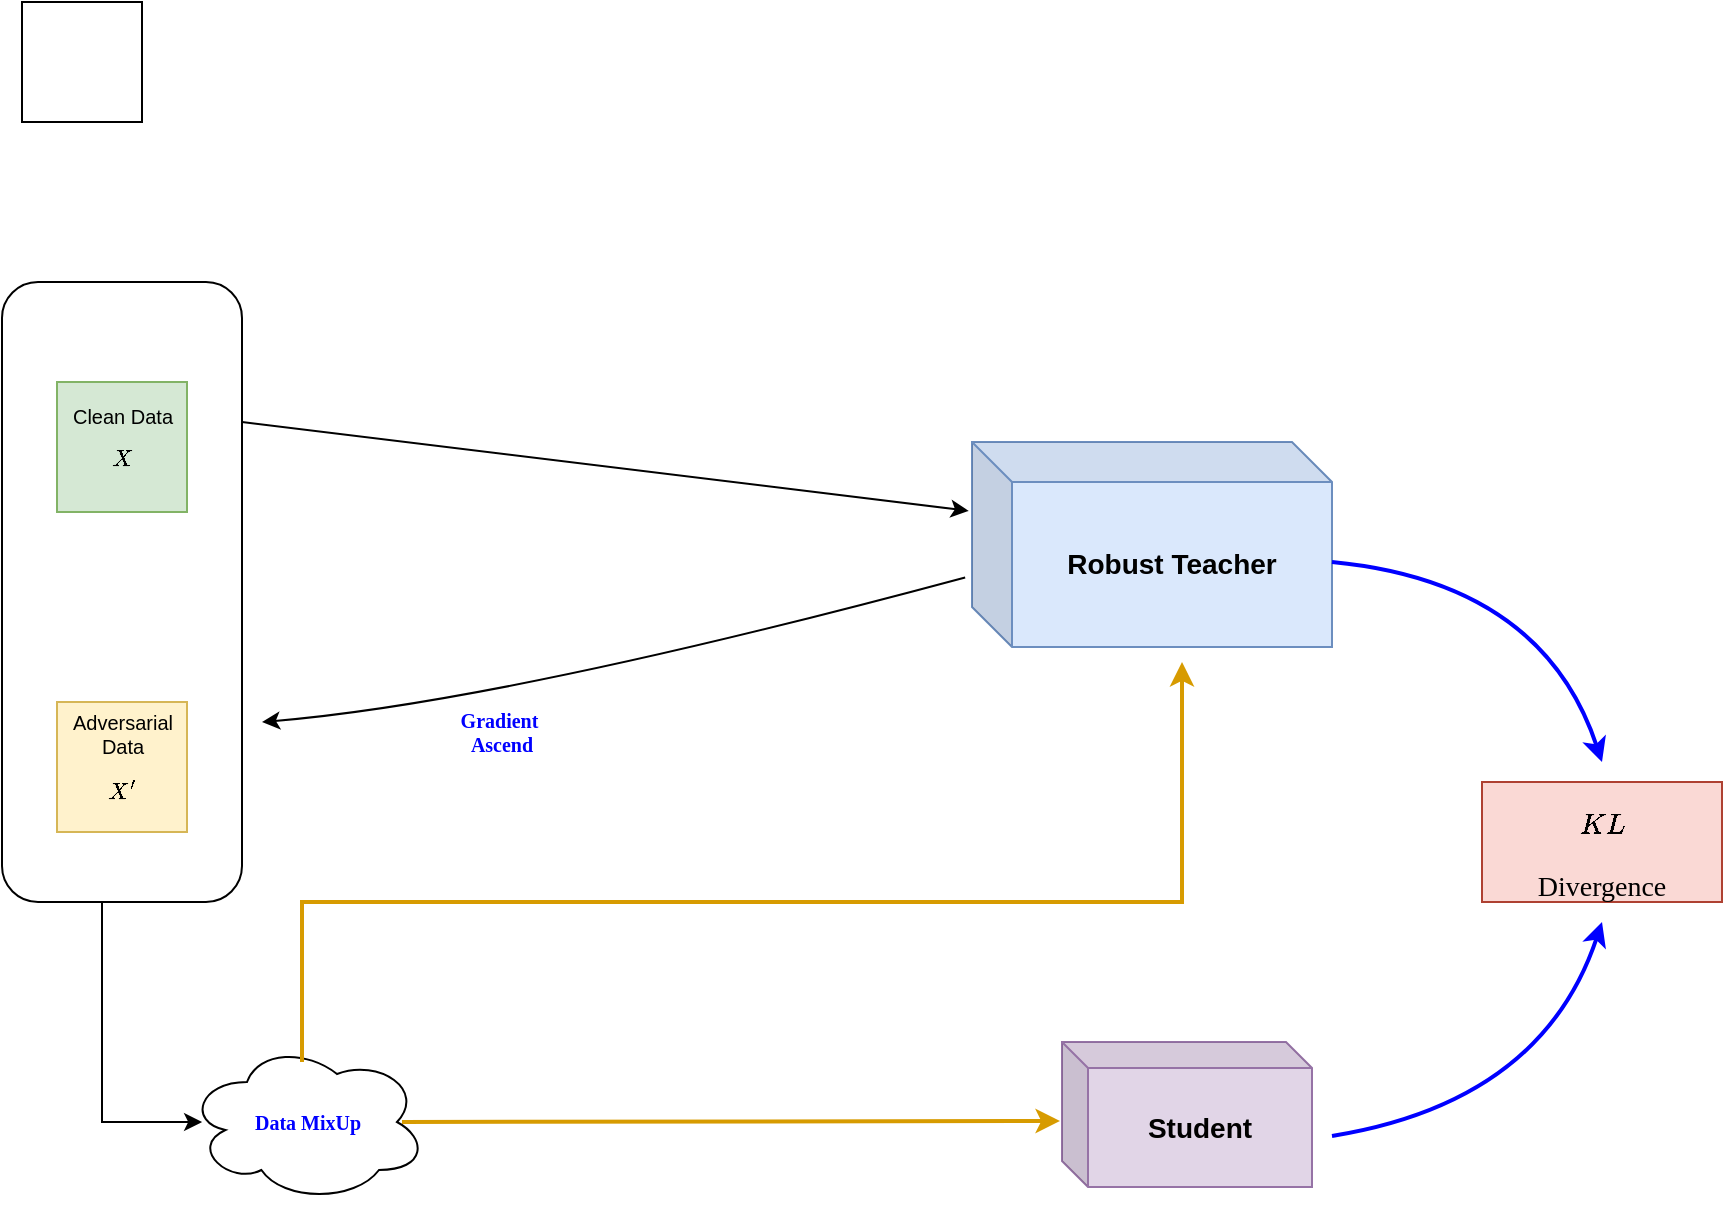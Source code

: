 <mxfile version="20.8.14" type="github"><diagram name="第 1 页" id="EVu2Rd81g_lWa8THcVCt"><mxGraphModel dx="1152" dy="590" grid="1" gridSize="10" guides="1" tooltips="1" connect="1" arrows="1" fold="1" page="1" pageScale="1" pageWidth="1069" pageHeight="1654" math="1" shadow="0"><root><mxCell id="0"/><mxCell id="1" parent="0"/><mxCell id="R9hl_3WZdRqwd8kDsEqt-1" value="" style="whiteSpace=wrap;html=1;aspect=fixed;" vertex="1" parent="1"><mxGeometry x="60" y="260" width="60" height="60" as="geometry"/></mxCell><mxCell id="R9hl_3WZdRqwd8kDsEqt-5" value="" style="rounded=1;whiteSpace=wrap;html=1;fontSize=14;" vertex="1" parent="1"><mxGeometry x="50" y="400" width="120" height="310" as="geometry"/></mxCell><mxCell id="R9hl_3WZdRqwd8kDsEqt-2" value="Clean Data&lt;br style=&quot;font-size: 10px;&quot;&gt;$$X$$" style="whiteSpace=wrap;html=1;aspect=fixed;fillColor=#d5e8d4;strokeColor=#82b366;fontSize=10;" vertex="1" parent="1"><mxGeometry x="77.5" y="450" width="65" height="65" as="geometry"/></mxCell><mxCell id="R9hl_3WZdRqwd8kDsEqt-3" value="&lt;font style=&quot;font-size: 14px;&quot;&gt;&lt;b&gt;Robust Teacher&lt;/b&gt;&lt;/font&gt;" style="shape=cube;whiteSpace=wrap;html=1;boundedLbl=1;backgroundOutline=1;darkOpacity=0.05;darkOpacity2=0.1;size=20;fillColor=#dae8fc;strokeColor=#6c8ebf;" vertex="1" parent="1"><mxGeometry x="535" y="480" width="180" height="102.5" as="geometry"/></mxCell><mxCell id="R9hl_3WZdRqwd8kDsEqt-6" value="" style="endArrow=classic;html=1;rounded=0;fontSize=14;entryX=-0.009;entryY=0.336;entryDx=0;entryDy=0;entryPerimeter=0;" edge="1" parent="1" target="R9hl_3WZdRqwd8kDsEqt-3"><mxGeometry width="50" height="50" relative="1" as="geometry"><mxPoint x="170" y="470" as="sourcePoint"/><mxPoint x="310" y="470" as="targetPoint"/></mxGeometry></mxCell><mxCell id="R9hl_3WZdRqwd8kDsEqt-7" value="Adversarial Data&lt;br style=&quot;font-size: 10px;&quot;&gt;$$X'$$" style="whiteSpace=wrap;html=1;aspect=fixed;fillColor=#fff2cc;strokeColor=#d6b656;fontSize=10;" vertex="1" parent="1"><mxGeometry x="77.5" y="610" width="65" height="65" as="geometry"/></mxCell><mxCell id="R9hl_3WZdRqwd8kDsEqt-9" value="&lt;font style=&quot;font-size: 14px;&quot;&gt;&lt;b&gt;Student&lt;/b&gt;&lt;/font&gt;" style="shape=cube;whiteSpace=wrap;html=1;boundedLbl=1;backgroundOutline=1;darkOpacity=0.05;darkOpacity2=0.1;size=13;fillColor=#e1d5e7;strokeColor=#9673a6;" vertex="1" parent="1"><mxGeometry x="580" y="780" width="125" height="72.5" as="geometry"/></mxCell><mxCell id="R9hl_3WZdRqwd8kDsEqt-10" value="Gradient&amp;nbsp; Ascend" style="text;html=1;strokeColor=none;fillColor=none;align=center;verticalAlign=middle;whiteSpace=wrap;rounded=0;fontSize=10;fontStyle=1;fontFamily=Lucida Console;fontColor=#0000FF;" vertex="1" parent="1"><mxGeometry x="270" y="610" width="60" height="30" as="geometry"/></mxCell><mxCell id="R9hl_3WZdRqwd8kDsEqt-11" value="" style="curved=1;endArrow=classic;html=1;rounded=0;fontFamily=Lucida Console;fontSize=10;fontColor=#0000FF;exitX=-0.019;exitY=0.661;exitDx=0;exitDy=0;exitPerimeter=0;" edge="1" parent="1" source="R9hl_3WZdRqwd8kDsEqt-3"><mxGeometry width="50" height="50" relative="1" as="geometry"><mxPoint x="310" y="560" as="sourcePoint"/><mxPoint x="180" y="620" as="targetPoint"/><Array as="points"><mxPoint x="300" y="610"/></Array></mxGeometry></mxCell><mxCell id="R9hl_3WZdRqwd8kDsEqt-12" value="Data MixUp" style="ellipse;shape=cloud;whiteSpace=wrap;html=1;fontFamily=Comic Sans MS;fontSize=10;fontColor=#0000FF;fontStyle=1" vertex="1" parent="1"><mxGeometry x="142.5" y="780" width="120" height="80" as="geometry"/></mxCell><mxCell id="R9hl_3WZdRqwd8kDsEqt-13" value="" style="endArrow=classic;html=1;rounded=0;fontFamily=Comic Sans MS;fontSize=14;fontColor=#0000FF;entryX=0.063;entryY=0.5;entryDx=0;entryDy=0;entryPerimeter=0;" edge="1" parent="1" target="R9hl_3WZdRqwd8kDsEqt-12"><mxGeometry width="50" height="50" relative="1" as="geometry"><mxPoint x="100" y="710" as="sourcePoint"/><mxPoint x="150" y="660" as="targetPoint"/><Array as="points"><mxPoint x="100" y="820"/></Array></mxGeometry></mxCell><mxCell id="R9hl_3WZdRqwd8kDsEqt-14" value="" style="endArrow=classic;html=1;rounded=0;fontFamily=Comic Sans MS;fontSize=14;fontColor=#0000FF;fillColor=#ffe6cc;strokeColor=#d79b00;strokeWidth=2;entryX=-0.008;entryY=0.545;entryDx=0;entryDy=0;entryPerimeter=0;" edge="1" parent="1" target="R9hl_3WZdRqwd8kDsEqt-9"><mxGeometry width="50" height="50" relative="1" as="geometry"><mxPoint x="250" y="820" as="sourcePoint"/><mxPoint x="570" y="820" as="targetPoint"/></mxGeometry></mxCell><mxCell id="R9hl_3WZdRqwd8kDsEqt-15" value="" style="endArrow=classic;html=1;rounded=0;strokeWidth=2;fontFamily=Comic Sans MS;fontSize=14;fontColor=#0000FF;fillColor=#ffe6cc;strokeColor=#d79b00;" edge="1" parent="1"><mxGeometry width="50" height="50" relative="1" as="geometry"><mxPoint x="200" y="790" as="sourcePoint"/><mxPoint x="640" y="590" as="targetPoint"/><Array as="points"><mxPoint x="200" y="710"/><mxPoint x="640" y="710"/></Array></mxGeometry></mxCell><mxCell id="R9hl_3WZdRqwd8kDsEqt-17" value="$$KL$$ Divergence" style="rounded=0;whiteSpace=wrap;html=1;fontFamily=Comic Sans MS;fontSize=14;fillColor=#fad9d5;strokeColor=#ae4132;" vertex="1" parent="1"><mxGeometry x="790" y="650" width="120" height="60" as="geometry"/></mxCell><mxCell id="R9hl_3WZdRqwd8kDsEqt-18" value="" style="curved=1;endArrow=classic;html=1;rounded=0;strokeWidth=2;fontFamily=Comic Sans MS;fontSize=14;fontColor=#FF0000;strokeColor=#0000FF;" edge="1" parent="1"><mxGeometry width="50" height="50" relative="1" as="geometry"><mxPoint x="715" y="540" as="sourcePoint"/><mxPoint x="850" y="640" as="targetPoint"/><Array as="points"><mxPoint x="820" y="550"/></Array></mxGeometry></mxCell><mxCell id="R9hl_3WZdRqwd8kDsEqt-19" value="" style="curved=1;endArrow=classic;html=1;rounded=0;strokeWidth=2;fontFamily=Comic Sans MS;fontSize=14;fontColor=#FF0000;strokeColor=#0000FF;" edge="1" parent="1"><mxGeometry width="50" height="50" relative="1" as="geometry"><mxPoint x="715" y="827" as="sourcePoint"/><mxPoint x="850" y="720" as="targetPoint"/><Array as="points"><mxPoint x="820" y="810"/></Array></mxGeometry></mxCell></root></mxGraphModel></diagram></mxfile>